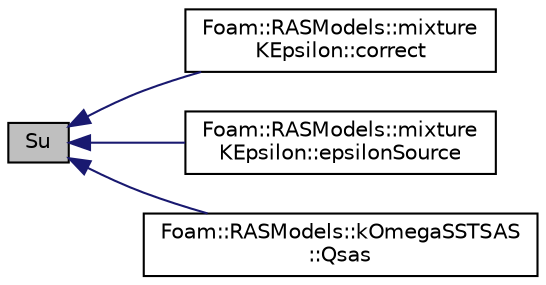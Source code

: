 digraph "Su"
{
  bgcolor="transparent";
  edge [fontname="Helvetica",fontsize="10",labelfontname="Helvetica",labelfontsize="10"];
  node [fontname="Helvetica",fontsize="10",shape=record];
  rankdir="LR";
  Node1 [label="Su",height=0.2,width=0.4,color="black", fillcolor="grey75", style="filled" fontcolor="black"];
  Node1 -> Node2 [dir="back",color="midnightblue",fontsize="10",style="solid",fontname="Helvetica"];
  Node2 [label="Foam::RASModels::mixture\lKEpsilon::correct",height=0.2,width=0.4,color="black",URL="$classFoam_1_1RASModels_1_1mixtureKEpsilon.html#a3ae44b28050c3aa494c1d8e18cf618c1",tooltip="Solve the turbulence equations and correct the turbulence viscosity. "];
  Node1 -> Node3 [dir="back",color="midnightblue",fontsize="10",style="solid",fontname="Helvetica"];
  Node3 [label="Foam::RASModels::mixture\lKEpsilon::epsilonSource",height=0.2,width=0.4,color="black",URL="$classFoam_1_1RASModels_1_1mixtureKEpsilon.html#a735aae63c00c42eb78545a9a53aca979"];
  Node1 -> Node4 [dir="back",color="midnightblue",fontsize="10",style="solid",fontname="Helvetica"];
  Node4 [label="Foam::RASModels::kOmegaSSTSAS\l::Qsas",height=0.2,width=0.4,color="black",URL="$classFoam_1_1RASModels_1_1kOmegaSSTSAS.html#ac3b4c74f2974a74ce3eb6e8ae15f738e",tooltip="SAS omega source. "];
}
